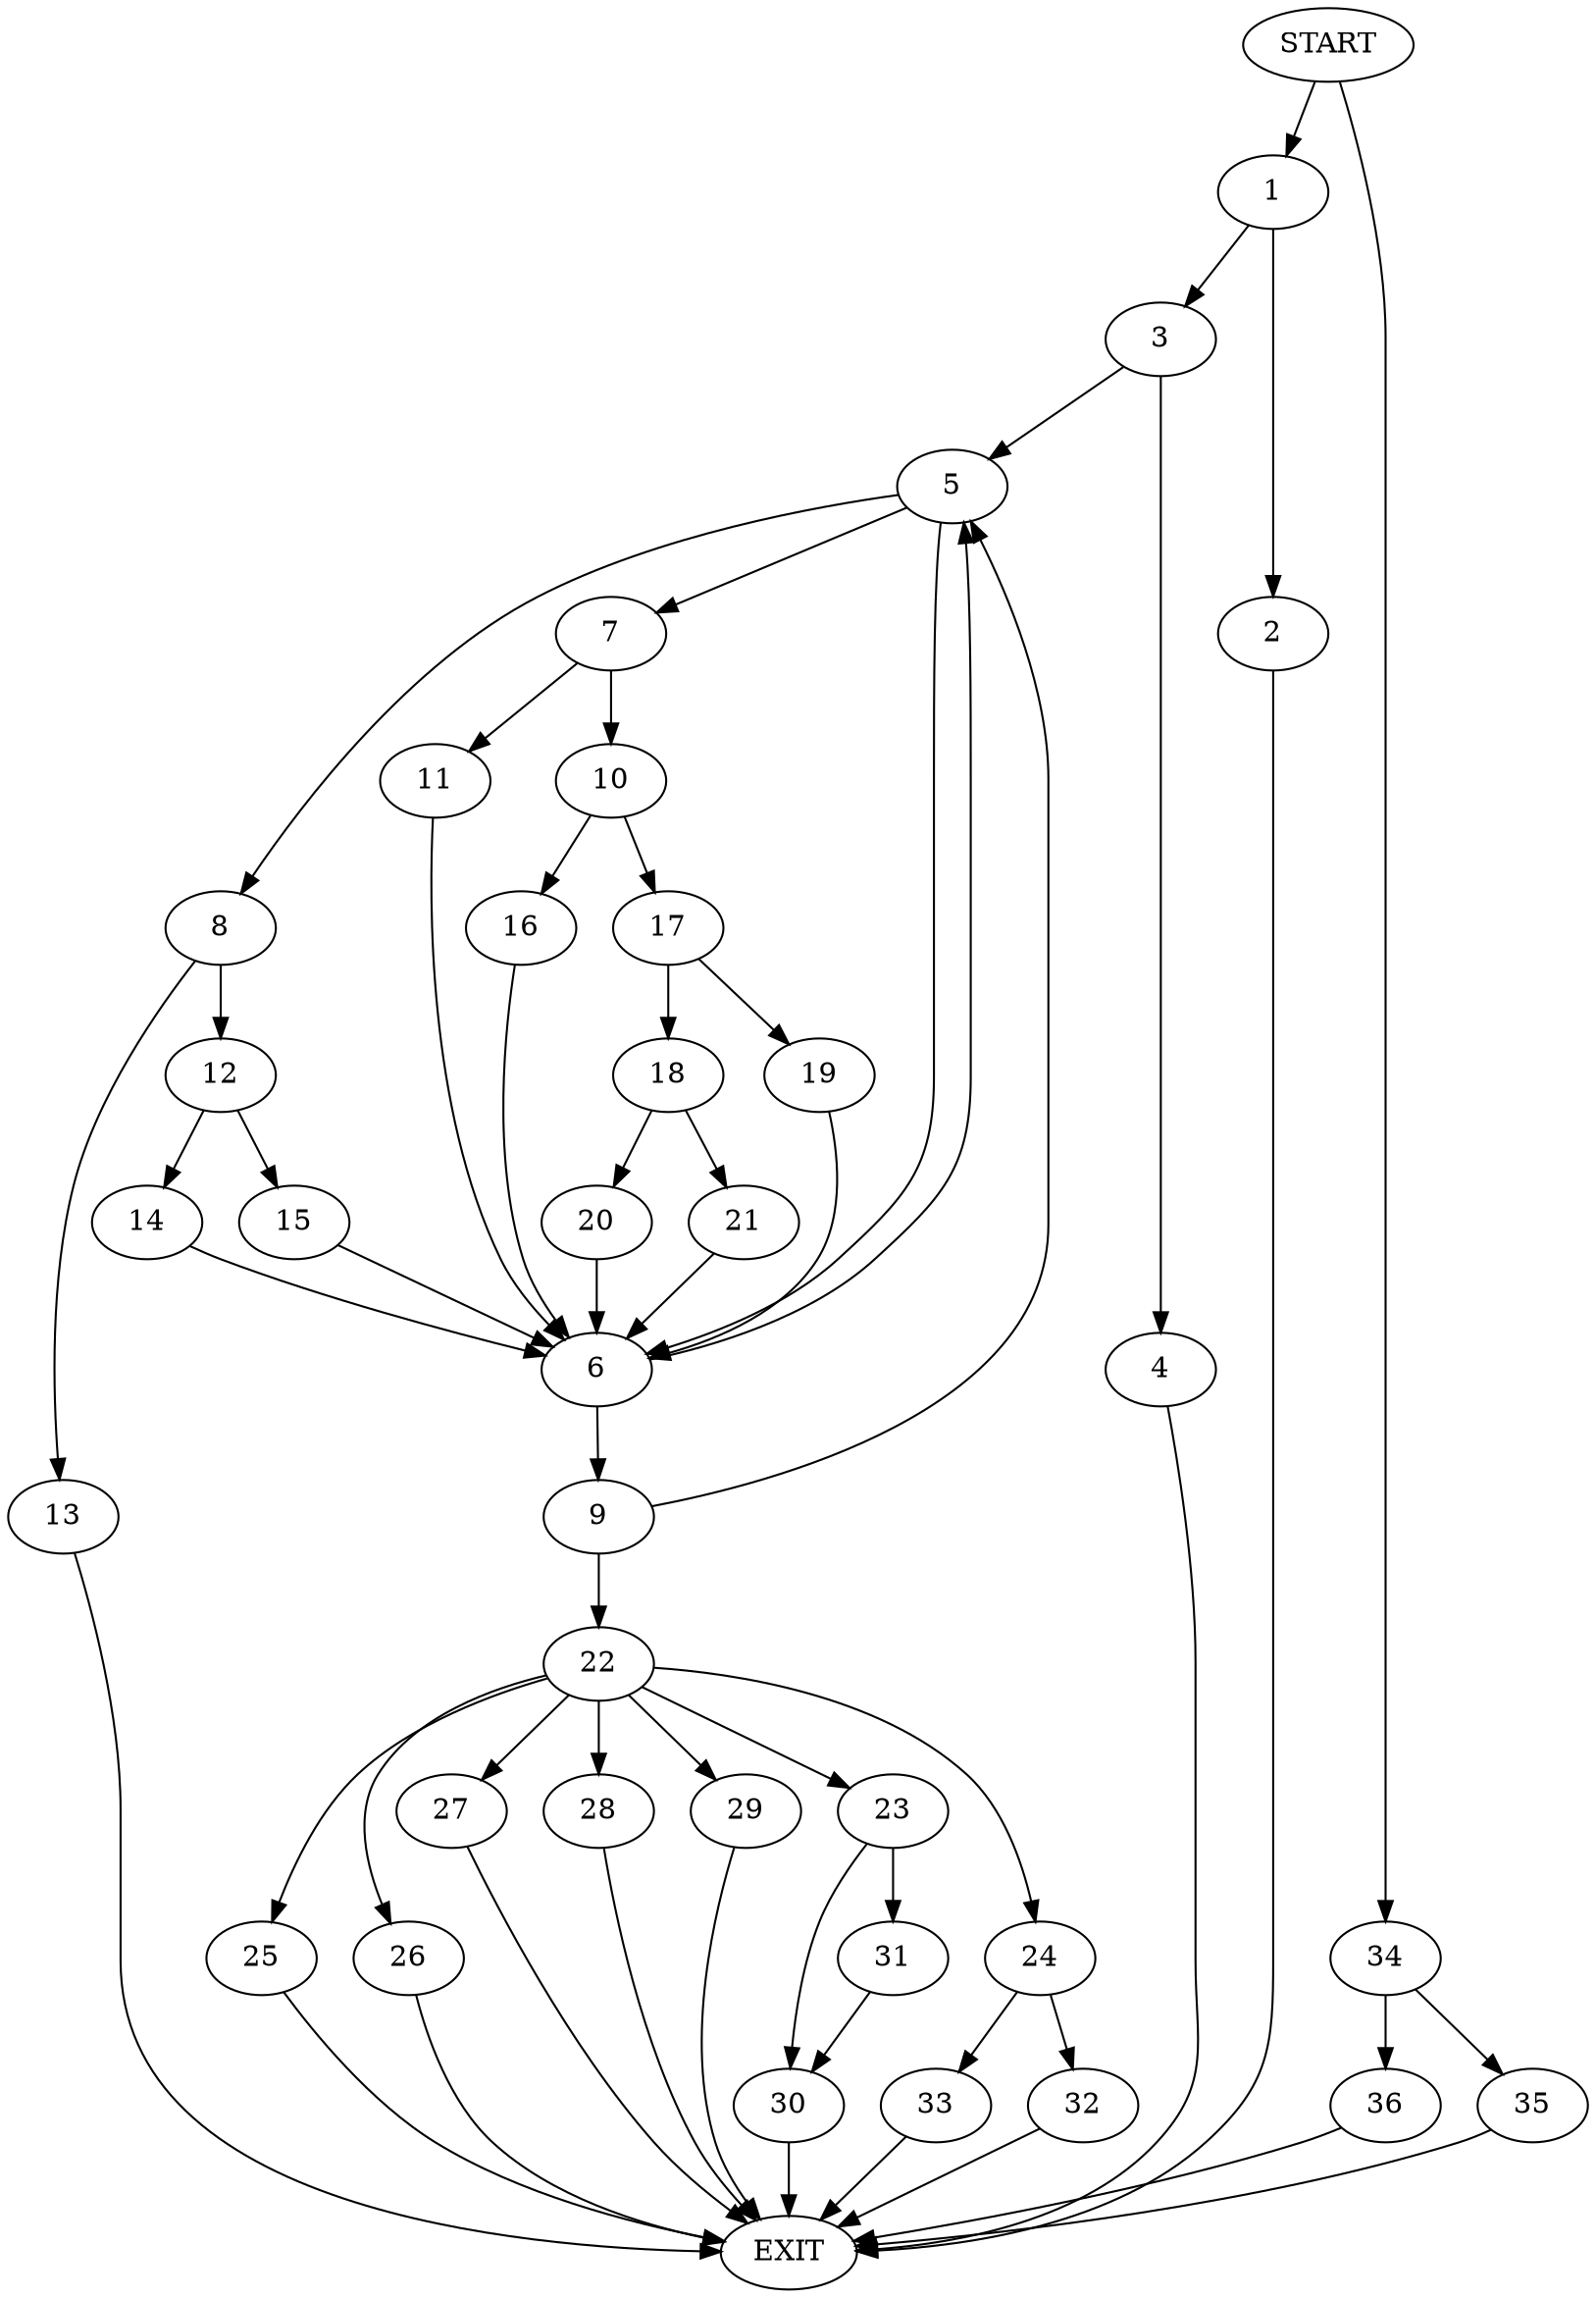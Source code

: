 digraph {
0 [label="START"]
37 [label="EXIT"]
0 -> 1
1 -> 2
1 -> 3
2 -> 37
3 -> 4
3 -> 5
4 -> 37
5 -> 6
5 -> 7
5 -> 8
6 -> 9
6 -> 5
7 -> 10
7 -> 11
8 -> 12
8 -> 13
13 -> 37
12 -> 14
12 -> 15
14 -> 6
15 -> 6
11 -> 6
10 -> 16
10 -> 17
17 -> 18
17 -> 19
16 -> 6
18 -> 20
18 -> 21
19 -> 6
20 -> 6
21 -> 6
9 -> 22
9 -> 5
22 -> 23
22 -> 24
22 -> 25
22 -> 26
22 -> 27
22 -> 28
22 -> 29
26 -> 37
25 -> 37
23 -> 30
23 -> 31
28 -> 37
29 -> 37
24 -> 32
24 -> 33
27 -> 37
30 -> 37
31 -> 30
32 -> 37
33 -> 37
0 -> 34
34 -> 35
34 -> 36
36 -> 37
35 -> 37
}
